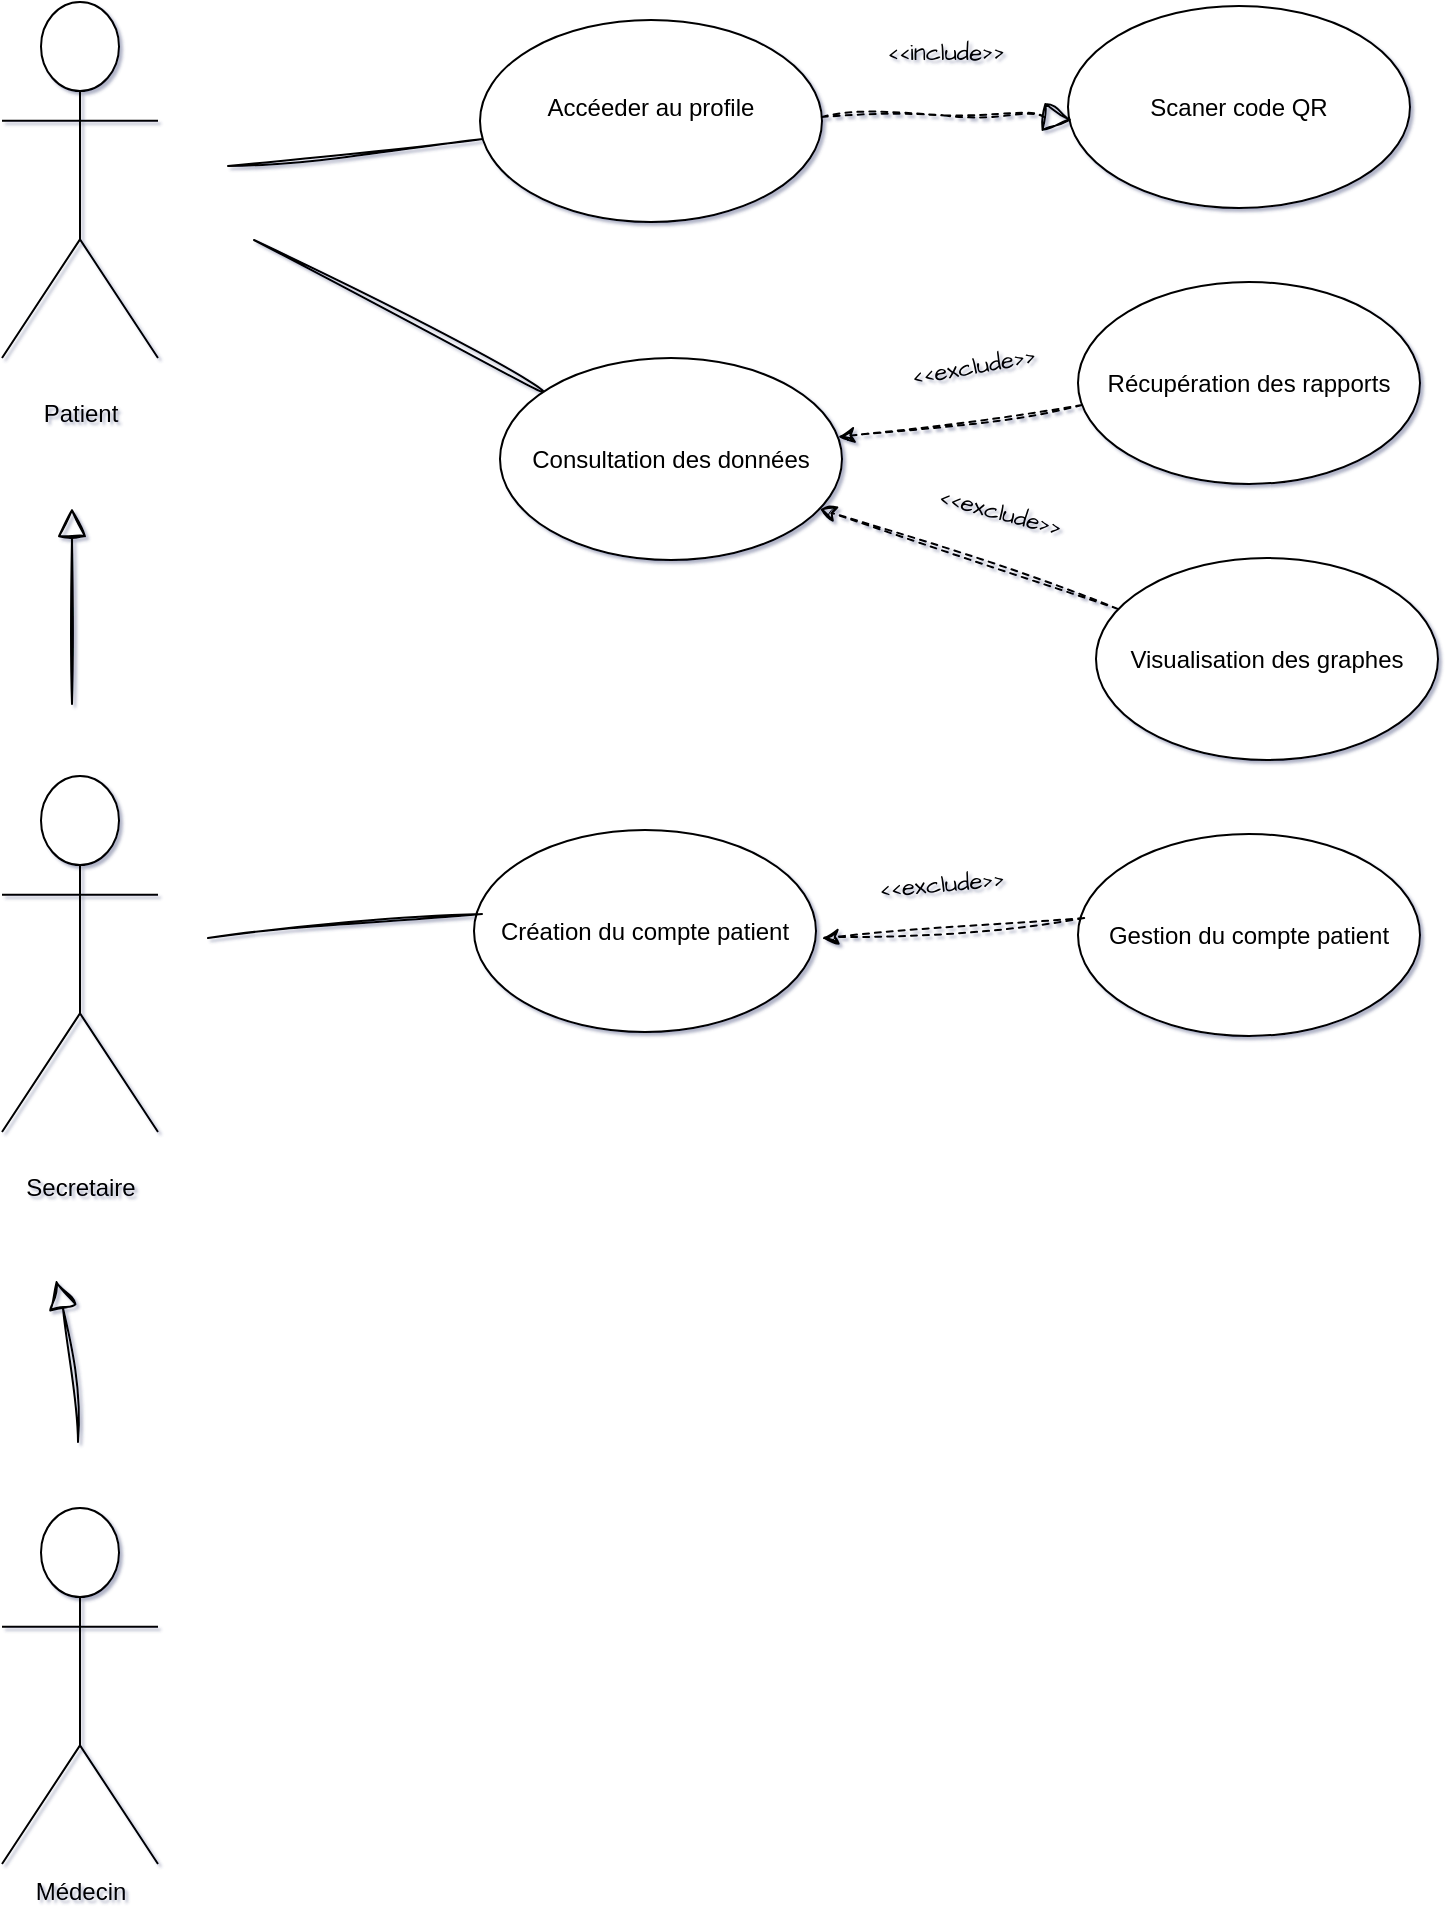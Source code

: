 <mxfile version="24.3.0" type="github">
  <diagram name="Page-1" id="2YBvvXClWsGukQMizWep">
    <mxGraphModel dx="1434" dy="756" grid="0" gridSize="10" guides="1" tooltips="1" connect="1" arrows="1" fold="1" page="1" pageScale="1" pageWidth="850" pageHeight="1100" background="#ffffff" math="0" shadow="1">
      <root>
        <mxCell id="0" />
        <mxCell id="1" parent="0" />
        <mxCell id="MQnaWEzC_fgd22LS17Cb-28" style="rounded=0;sketch=1;hachureGap=4;jiggle=2;curveFitting=1;orthogonalLoop=1;jettySize=auto;html=1;fontFamily=Architects Daughter;fontSource=https%3A%2F%2Ffonts.googleapis.com%2Fcss%3Ffamily%3DArchitects%2BDaughter;endArrow=none;endFill=0;" edge="1" parent="1" target="MQnaWEzC_fgd22LS17Cb-5">
          <mxGeometry relative="1" as="geometry">
            <mxPoint x="170" y="201" as="sourcePoint" />
          </mxGeometry>
        </mxCell>
        <mxCell id="MQnaWEzC_fgd22LS17Cb-1" value="&lt;div&gt;&lt;br&gt;&lt;/div&gt;&lt;div&gt;Patient&lt;/div&gt;" style="shape=umlActor;verticalLabelPosition=bottom;verticalAlign=top;html=1;outlineConnect=0;" vertex="1" parent="1">
          <mxGeometry x="57" y="119" width="78" height="178" as="geometry" />
        </mxCell>
        <mxCell id="MQnaWEzC_fgd22LS17Cb-5" value="Accéeder au profile&lt;div&gt;&lt;br&gt;&lt;/div&gt;" style="ellipse;whiteSpace=wrap;html=1;" vertex="1" parent="1">
          <mxGeometry x="296" y="128" width="171" height="101" as="geometry" />
        </mxCell>
        <mxCell id="MQnaWEzC_fgd22LS17Cb-10" value="&lt;div&gt;Scaner code QR&lt;/div&gt;" style="ellipse;whiteSpace=wrap;html=1;" vertex="1" parent="1">
          <mxGeometry x="590" y="121" width="171" height="101" as="geometry" />
        </mxCell>
        <mxCell id="MQnaWEzC_fgd22LS17Cb-11" value="" style="endArrow=block;dashed=1;endFill=0;endSize=12;html=1;rounded=0;sketch=1;hachureGap=4;jiggle=2;curveFitting=1;fontFamily=Architects Daughter;fontSource=https%3A%2F%2Ffonts.googleapis.com%2Fcss%3Ffamily%3DArchitects%2BDaughter;curved=1;" edge="1" parent="1" source="MQnaWEzC_fgd22LS17Cb-5">
          <mxGeometry width="160" relative="1" as="geometry">
            <mxPoint x="485" y="171" as="sourcePoint" />
            <mxPoint x="592" y="178" as="targetPoint" />
            <Array as="points">
              <mxPoint x="487" y="176" />
              <mxPoint x="569" y="175.5" />
            </Array>
          </mxGeometry>
        </mxCell>
        <mxCell id="MQnaWEzC_fgd22LS17Cb-12" value="&amp;lt;&amp;lt;include&amp;gt;&amp;gt;" style="text;html=1;align=center;verticalAlign=middle;whiteSpace=wrap;rounded=0;fontFamily=Architects Daughter;fontSource=https%3A%2F%2Ffonts.googleapis.com%2Fcss%3Ffamily%3DArchitects%2BDaughter;" vertex="1" parent="1">
          <mxGeometry x="499" y="130" width="60" height="30" as="geometry" />
        </mxCell>
        <mxCell id="MQnaWEzC_fgd22LS17Cb-29" style="rounded=0;sketch=1;hachureGap=4;jiggle=2;curveFitting=1;orthogonalLoop=1;jettySize=auto;html=1;fontFamily=Architects Daughter;fontSource=https%3A%2F%2Ffonts.googleapis.com%2Fcss%3Ffamily%3DArchitects%2BDaughter;endArrow=none;endFill=0;startArrow=none;startFill=0;curved=1;" edge="1" parent="1" source="MQnaWEzC_fgd22LS17Cb-13">
          <mxGeometry relative="1" as="geometry">
            <mxPoint x="183" y="238" as="targetPoint" />
          </mxGeometry>
        </mxCell>
        <mxCell id="MQnaWEzC_fgd22LS17Cb-13" value="Consultation des données" style="ellipse;whiteSpace=wrap;html=1;" vertex="1" parent="1">
          <mxGeometry x="306" y="297" width="171" height="101" as="geometry" />
        </mxCell>
        <mxCell id="MQnaWEzC_fgd22LS17Cb-19" value="" style="rounded=0;sketch=1;hachureGap=4;jiggle=2;curveFitting=1;orthogonalLoop=1;jettySize=auto;html=1;fontFamily=Architects Daughter;fontSource=https%3A%2F%2Ffonts.googleapis.com%2Fcss%3Ffamily%3DArchitects%2BDaughter;dashed=1;" edge="1" parent="1" source="MQnaWEzC_fgd22LS17Cb-14" target="MQnaWEzC_fgd22LS17Cb-13">
          <mxGeometry relative="1" as="geometry" />
        </mxCell>
        <mxCell id="MQnaWEzC_fgd22LS17Cb-14" value="Récupération des rapports" style="ellipse;whiteSpace=wrap;html=1;" vertex="1" parent="1">
          <mxGeometry x="595" y="259" width="171" height="101" as="geometry" />
        </mxCell>
        <mxCell id="MQnaWEzC_fgd22LS17Cb-20" style="rounded=0;sketch=1;hachureGap=4;jiggle=2;curveFitting=1;orthogonalLoop=1;jettySize=auto;html=1;fontFamily=Architects Daughter;fontSource=https%3A%2F%2Ffonts.googleapis.com%2Fcss%3Ffamily%3DArchitects%2BDaughter;endArrow=classic;endFill=1;startArrow=none;startFill=0;dashed=1;curved=0;" edge="1" parent="1" source="MQnaWEzC_fgd22LS17Cb-18" target="MQnaWEzC_fgd22LS17Cb-13">
          <mxGeometry relative="1" as="geometry" />
        </mxCell>
        <mxCell id="MQnaWEzC_fgd22LS17Cb-18" value="Visualisation des graphes" style="ellipse;whiteSpace=wrap;html=1;" vertex="1" parent="1">
          <mxGeometry x="604" y="397" width="171" height="101" as="geometry" />
        </mxCell>
        <mxCell id="MQnaWEzC_fgd22LS17Cb-22" value="&amp;lt;&amp;lt;exclude&amp;gt;&amp;gt;" style="text;html=1;align=center;verticalAlign=middle;whiteSpace=wrap;rounded=0;fontFamily=Architects Daughter;fontSource=https%3A%2F%2Ffonts.googleapis.com%2Fcss%3Ffamily%3DArchitects%2BDaughter;rotation=-10;" vertex="1" parent="1">
          <mxGeometry x="513" y="287" width="60" height="30" as="geometry" />
        </mxCell>
        <mxCell id="MQnaWEzC_fgd22LS17Cb-24" value="&amp;lt;&amp;lt;exclude&amp;gt;&amp;gt;" style="text;html=1;align=center;verticalAlign=middle;whiteSpace=wrap;rounded=0;fontFamily=Architects Daughter;fontSource=https%3A%2F%2Ffonts.googleapis.com%2Fcss%3Ffamily%3DArchitects%2BDaughter;rotation=15;" vertex="1" parent="1">
          <mxGeometry x="526" y="360" width="60" height="30" as="geometry" />
        </mxCell>
        <mxCell id="MQnaWEzC_fgd22LS17Cb-26" value="&lt;div&gt;&lt;br&gt;&lt;/div&gt;Secretaire" style="shape=umlActor;verticalLabelPosition=bottom;verticalAlign=top;html=1;outlineConnect=0;" vertex="1" parent="1">
          <mxGeometry x="57" y="506" width="78" height="178" as="geometry" />
        </mxCell>
        <mxCell id="MQnaWEzC_fgd22LS17Cb-30" value="&lt;div&gt;Création du compte patient&lt;/div&gt;" style="ellipse;whiteSpace=wrap;html=1;" vertex="1" parent="1">
          <mxGeometry x="293" y="533" width="171" height="101" as="geometry" />
        </mxCell>
        <mxCell id="MQnaWEzC_fgd22LS17Cb-31" value="" style="endArrow=block;endFill=0;endSize=12;html=1;rounded=0;sketch=1;hachureGap=4;jiggle=2;curveFitting=1;fontFamily=Architects Daughter;fontSource=https%3A%2F%2Ffonts.googleapis.com%2Fcss%3Ffamily%3DArchitects%2BDaughter;" edge="1" parent="1">
          <mxGeometry width="160" relative="1" as="geometry">
            <mxPoint x="92" y="470" as="sourcePoint" />
            <mxPoint x="92" y="372" as="targetPoint" />
          </mxGeometry>
        </mxCell>
        <mxCell id="MQnaWEzC_fgd22LS17Cb-32" value="" style="endArrow=block;endFill=0;endSize=12;html=1;rounded=0;sketch=1;hachureGap=4;jiggle=2;curveFitting=1;fontFamily=Architects Daughter;fontSource=https%3A%2F%2Ffonts.googleapis.com%2Fcss%3Ffamily%3DArchitects%2BDaughter;curved=1;" edge="1" parent="1">
          <mxGeometry width="160" relative="1" as="geometry">
            <mxPoint x="95" y="839" as="sourcePoint" />
            <mxPoint x="84" y="758" as="targetPoint" />
            <Array as="points">
              <mxPoint x="95" y="802" />
            </Array>
          </mxGeometry>
        </mxCell>
        <mxCell id="MQnaWEzC_fgd22LS17Cb-33" value="&lt;div&gt;Gestion du compte patient&lt;/div&gt;" style="ellipse;whiteSpace=wrap;html=1;" vertex="1" parent="1">
          <mxGeometry x="595" y="535" width="171" height="101" as="geometry" />
        </mxCell>
        <mxCell id="MQnaWEzC_fgd22LS17Cb-34" value="" style="rounded=0;sketch=1;hachureGap=4;jiggle=2;curveFitting=1;orthogonalLoop=1;jettySize=auto;html=1;fontFamily=Architects Daughter;fontSource=https%3A%2F%2Ffonts.googleapis.com%2Fcss%3Ffamily%3DArchitects%2BDaughter;dashed=1;exitX=0.018;exitY=0.416;exitDx=0;exitDy=0;exitPerimeter=0;" edge="1" parent="1" source="MQnaWEzC_fgd22LS17Cb-33">
          <mxGeometry relative="1" as="geometry">
            <mxPoint x="589" y="570" as="sourcePoint" />
            <mxPoint x="467" y="587" as="targetPoint" />
          </mxGeometry>
        </mxCell>
        <mxCell id="MQnaWEzC_fgd22LS17Cb-35" value="&amp;lt;&amp;lt;exclude&amp;gt;&amp;gt;" style="text;html=1;align=center;verticalAlign=middle;whiteSpace=wrap;rounded=0;fontFamily=Architects Daughter;fontSource=https%3A%2F%2Ffonts.googleapis.com%2Fcss%3Ffamily%3DArchitects%2BDaughter;rotation=-5;" vertex="1" parent="1">
          <mxGeometry x="497" y="546" width="60" height="30" as="geometry" />
        </mxCell>
        <mxCell id="MQnaWEzC_fgd22LS17Cb-36" style="rounded=0;sketch=1;hachureGap=4;jiggle=2;curveFitting=1;orthogonalLoop=1;jettySize=auto;html=1;fontFamily=Architects Daughter;fontSource=https%3A%2F%2Ffonts.googleapis.com%2Fcss%3Ffamily%3DArchitects%2BDaughter;endArrow=none;endFill=0;" edge="1" parent="1">
          <mxGeometry relative="1" as="geometry">
            <mxPoint x="160" y="587" as="sourcePoint" />
            <mxPoint x="297" y="575" as="targetPoint" />
          </mxGeometry>
        </mxCell>
        <mxCell id="MQnaWEzC_fgd22LS17Cb-37" value="Médecin&lt;div&gt;&lt;/div&gt;" style="shape=umlActor;verticalLabelPosition=bottom;verticalAlign=top;html=1;outlineConnect=0;" vertex="1" parent="1">
          <mxGeometry x="57" y="872" width="78" height="178" as="geometry" />
        </mxCell>
      </root>
    </mxGraphModel>
  </diagram>
</mxfile>
